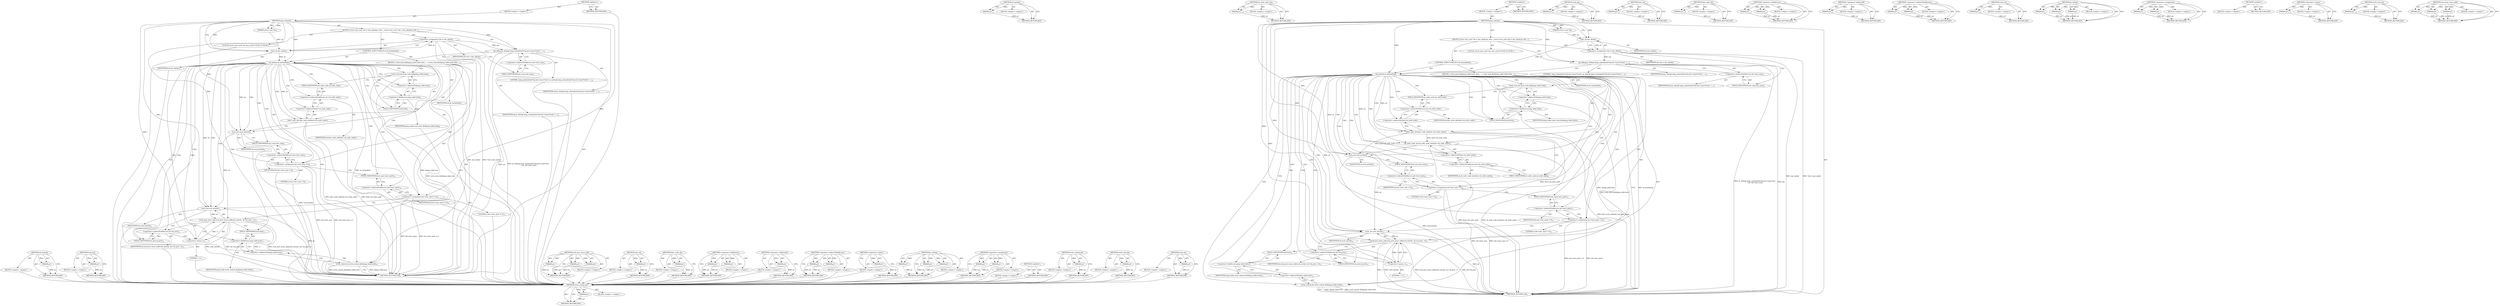 digraph "sock_prot_inuse_add" {
vulnerable_104 [label=<(METHOD,sk_hashed)>];
vulnerable_105 [label=<(PARAM,p1)>];
vulnerable_106 [label=<(BLOCK,&lt;empty&gt;,&lt;empty&gt;)>];
vulnerable_107 [label=<(METHOD_RETURN,ANY)>];
vulnerable_125 [label=<(METHOD,sock_put)>];
vulnerable_126 [label=<(PARAM,p1)>];
vulnerable_127 [label=<(BLOCK,&lt;empty&gt;,&lt;empty&gt;)>];
vulnerable_128 [label=<(METHOD_RETURN,ANY)>];
vulnerable_6 [label=<(METHOD,&lt;global&gt;)<SUB>1</SUB>>];
vulnerable_7 [label=<(BLOCK,&lt;empty&gt;,&lt;empty&gt;)<SUB>1</SUB>>];
vulnerable_8 [label=<(METHOD,ping_unhash)<SUB>1</SUB>>];
vulnerable_9 [label=<(PARAM,struct sock *sk)<SUB>1</SUB>>];
vulnerable_10 [label=<(BLOCK,{
	struct inet_sock *isk = inet_sk(sk);
	pr_deb...,{
	struct inet_sock *isk = inet_sk(sk);
	pr_deb...)<SUB>2</SUB>>];
vulnerable_11 [label="<(LOCAL,struct inet_sock* isk: inet_sock*)<SUB>3</SUB>>"];
vulnerable_12 [label=<(&lt;operator&gt;.assignment,*isk = inet_sk(sk))<SUB>3</SUB>>];
vulnerable_13 [label=<(IDENTIFIER,isk,*isk = inet_sk(sk))<SUB>3</SUB>>];
vulnerable_14 [label=<(inet_sk,inet_sk(sk))<SUB>3</SUB>>];
vulnerable_15 [label=<(IDENTIFIER,sk,inet_sk(sk))<SUB>3</SUB>>];
vulnerable_16 [label=<(pr_debug,pr_debug(&quot;ping_unhash(isk=%p,isk-&gt;num=%u)\n&quot;, i...)<SUB>4</SUB>>];
vulnerable_17 [label=<(LITERAL,&quot;ping_unhash(isk=%p,isk-&gt;num=%u)\n&quot;,pr_debug(&quot;ping_unhash(isk=%p,isk-&gt;num=%u)\n&quot;, i...)<SUB>4</SUB>>];
vulnerable_18 [label=<(IDENTIFIER,isk,pr_debug(&quot;ping_unhash(isk=%p,isk-&gt;num=%u)\n&quot;, i...)<SUB>4</SUB>>];
vulnerable_19 [label=<(&lt;operator&gt;.indirectFieldAccess,isk-&gt;inet_num)<SUB>4</SUB>>];
vulnerable_20 [label=<(IDENTIFIER,isk,pr_debug(&quot;ping_unhash(isk=%p,isk-&gt;num=%u)\n&quot;, i...)<SUB>4</SUB>>];
vulnerable_21 [label=<(FIELD_IDENTIFIER,inet_num,inet_num)<SUB>4</SUB>>];
vulnerable_22 [label=<(CONTROL_STRUCTURE,IF,if (sk_hashed(sk)))<SUB>5</SUB>>];
vulnerable_23 [label=<(sk_hashed,sk_hashed(sk))<SUB>5</SUB>>];
vulnerable_24 [label=<(IDENTIFIER,sk,sk_hashed(sk))<SUB>5</SUB>>];
vulnerable_25 [label=<(BLOCK,{
 		write_lock_bh(&amp;ping_table.lock);
 		hlist_...,{
 		write_lock_bh(&amp;ping_table.lock);
 		hlist_...)<SUB>5</SUB>>];
vulnerable_26 [label=<(write_lock_bh,write_lock_bh(&amp;ping_table.lock))<SUB>6</SUB>>];
vulnerable_27 [label=<(&lt;operator&gt;.addressOf,&amp;ping_table.lock)<SUB>6</SUB>>];
vulnerable_28 [label=<(&lt;operator&gt;.fieldAccess,ping_table.lock)<SUB>6</SUB>>];
vulnerable_29 [label=<(IDENTIFIER,ping_table,write_lock_bh(&amp;ping_table.lock))<SUB>6</SUB>>];
vulnerable_30 [label=<(FIELD_IDENTIFIER,lock,lock)<SUB>6</SUB>>];
vulnerable_31 [label=<(hlist_nulls_del,hlist_nulls_del(&amp;sk-&gt;sk_nulls_node))<SUB>7</SUB>>];
vulnerable_32 [label=<(&lt;operator&gt;.addressOf,&amp;sk-&gt;sk_nulls_node)<SUB>7</SUB>>];
vulnerable_33 [label=<(&lt;operator&gt;.indirectFieldAccess,sk-&gt;sk_nulls_node)<SUB>7</SUB>>];
vulnerable_34 [label=<(IDENTIFIER,sk,hlist_nulls_del(&amp;sk-&gt;sk_nulls_node))<SUB>7</SUB>>];
vulnerable_35 [label=<(FIELD_IDENTIFIER,sk_nulls_node,sk_nulls_node)<SUB>7</SUB>>];
vulnerable_36 [label=<(sock_put,sock_put(sk))<SUB>8</SUB>>];
vulnerable_37 [label=<(IDENTIFIER,sk,sock_put(sk))<SUB>8</SUB>>];
vulnerable_38 [label=<(&lt;operator&gt;.assignment,isk-&gt;inet_num = 0)<SUB>9</SUB>>];
vulnerable_39 [label=<(&lt;operator&gt;.indirectFieldAccess,isk-&gt;inet_num)<SUB>9</SUB>>];
vulnerable_40 [label=<(IDENTIFIER,isk,isk-&gt;inet_num = 0)<SUB>9</SUB>>];
vulnerable_41 [label=<(FIELD_IDENTIFIER,inet_num,inet_num)<SUB>9</SUB>>];
vulnerable_42 [label=<(LITERAL,0,isk-&gt;inet_num = 0)<SUB>9</SUB>>];
vulnerable_43 [label=<(&lt;operator&gt;.assignment,isk-&gt;inet_sport = 0)<SUB>10</SUB>>];
vulnerable_44 [label=<(&lt;operator&gt;.indirectFieldAccess,isk-&gt;inet_sport)<SUB>10</SUB>>];
vulnerable_45 [label=<(IDENTIFIER,isk,isk-&gt;inet_sport = 0)<SUB>10</SUB>>];
vulnerable_46 [label=<(FIELD_IDENTIFIER,inet_sport,inet_sport)<SUB>10</SUB>>];
vulnerable_47 [label=<(LITERAL,0,isk-&gt;inet_sport = 0)<SUB>10</SUB>>];
vulnerable_48 [label=<(sock_prot_inuse_add,sock_prot_inuse_add(sock_net(sk), sk-&gt;sk_prot, -1))<SUB>11</SUB>>];
vulnerable_49 [label=<(sock_net,sock_net(sk))<SUB>11</SUB>>];
vulnerable_50 [label=<(IDENTIFIER,sk,sock_net(sk))<SUB>11</SUB>>];
vulnerable_51 [label=<(&lt;operator&gt;.indirectFieldAccess,sk-&gt;sk_prot)<SUB>11</SUB>>];
vulnerable_52 [label=<(IDENTIFIER,sk,sock_prot_inuse_add(sock_net(sk), sk-&gt;sk_prot, -1))<SUB>11</SUB>>];
vulnerable_53 [label=<(FIELD_IDENTIFIER,sk_prot,sk_prot)<SUB>11</SUB>>];
vulnerable_54 [label=<(&lt;operator&gt;.minus,-1)<SUB>11</SUB>>];
vulnerable_55 [label=<(LITERAL,1,-1)<SUB>11</SUB>>];
vulnerable_56 [label=<(write_unlock_bh,write_unlock_bh(&amp;ping_table.lock))<SUB>12</SUB>>];
vulnerable_57 [label=<(&lt;operator&gt;.addressOf,&amp;ping_table.lock)<SUB>12</SUB>>];
vulnerable_58 [label=<(&lt;operator&gt;.fieldAccess,ping_table.lock)<SUB>12</SUB>>];
vulnerable_59 [label=<(IDENTIFIER,ping_table,write_unlock_bh(&amp;ping_table.lock))<SUB>12</SUB>>];
vulnerable_60 [label=<(FIELD_IDENTIFIER,lock,lock)<SUB>12</SUB>>];
vulnerable_61 [label=<(METHOD_RETURN,void)<SUB>1</SUB>>];
vulnerable_63 [label=<(METHOD_RETURN,ANY)<SUB>1</SUB>>];
vulnerable_129 [label=<(METHOD,sock_prot_inuse_add)>];
vulnerable_130 [label=<(PARAM,p1)>];
vulnerable_131 [label=<(PARAM,p2)>];
vulnerable_132 [label=<(PARAM,p3)>];
vulnerable_133 [label=<(BLOCK,&lt;empty&gt;,&lt;empty&gt;)>];
vulnerable_134 [label=<(METHOD_RETURN,ANY)>];
vulnerable_89 [label=<(METHOD,inet_sk)>];
vulnerable_90 [label=<(PARAM,p1)>];
vulnerable_91 [label=<(BLOCK,&lt;empty&gt;,&lt;empty&gt;)>];
vulnerable_92 [label=<(METHOD_RETURN,ANY)>];
vulnerable_121 [label=<(METHOD,hlist_nulls_del)>];
vulnerable_122 [label=<(PARAM,p1)>];
vulnerable_123 [label=<(BLOCK,&lt;empty&gt;,&lt;empty&gt;)>];
vulnerable_124 [label=<(METHOD_RETURN,ANY)>];
vulnerable_116 [label=<(METHOD,&lt;operator&gt;.fieldAccess)>];
vulnerable_117 [label=<(PARAM,p1)>];
vulnerable_118 [label=<(PARAM,p2)>];
vulnerable_119 [label=<(BLOCK,&lt;empty&gt;,&lt;empty&gt;)>];
vulnerable_120 [label=<(METHOD_RETURN,ANY)>];
vulnerable_112 [label=<(METHOD,&lt;operator&gt;.addressOf)>];
vulnerable_113 [label=<(PARAM,p1)>];
vulnerable_114 [label=<(BLOCK,&lt;empty&gt;,&lt;empty&gt;)>];
vulnerable_115 [label=<(METHOD_RETURN,ANY)>];
vulnerable_99 [label=<(METHOD,&lt;operator&gt;.indirectFieldAccess)>];
vulnerable_100 [label=<(PARAM,p1)>];
vulnerable_101 [label=<(PARAM,p2)>];
vulnerable_102 [label=<(BLOCK,&lt;empty&gt;,&lt;empty&gt;)>];
vulnerable_103 [label=<(METHOD_RETURN,ANY)>];
vulnerable_139 [label=<(METHOD,&lt;operator&gt;.minus)>];
vulnerable_140 [label=<(PARAM,p1)>];
vulnerable_141 [label=<(BLOCK,&lt;empty&gt;,&lt;empty&gt;)>];
vulnerable_142 [label=<(METHOD_RETURN,ANY)>];
vulnerable_93 [label=<(METHOD,pr_debug)>];
vulnerable_94 [label=<(PARAM,p1)>];
vulnerable_95 [label=<(PARAM,p2)>];
vulnerable_96 [label=<(PARAM,p3)>];
vulnerable_97 [label=<(BLOCK,&lt;empty&gt;,&lt;empty&gt;)>];
vulnerable_98 [label=<(METHOD_RETURN,ANY)>];
vulnerable_84 [label=<(METHOD,&lt;operator&gt;.assignment)>];
vulnerable_85 [label=<(PARAM,p1)>];
vulnerable_86 [label=<(PARAM,p2)>];
vulnerable_87 [label=<(BLOCK,&lt;empty&gt;,&lt;empty&gt;)>];
vulnerable_88 [label=<(METHOD_RETURN,ANY)>];
vulnerable_78 [label=<(METHOD,&lt;global&gt;)<SUB>1</SUB>>];
vulnerable_79 [label=<(BLOCK,&lt;empty&gt;,&lt;empty&gt;)>];
vulnerable_80 [label=<(METHOD_RETURN,ANY)>];
vulnerable_143 [label=<(METHOD,write_unlock_bh)>];
vulnerable_144 [label=<(PARAM,p1)>];
vulnerable_145 [label=<(BLOCK,&lt;empty&gt;,&lt;empty&gt;)>];
vulnerable_146 [label=<(METHOD_RETURN,ANY)>];
vulnerable_108 [label=<(METHOD,write_lock_bh)>];
vulnerable_109 [label=<(PARAM,p1)>];
vulnerable_110 [label=<(BLOCK,&lt;empty&gt;,&lt;empty&gt;)>];
vulnerable_111 [label=<(METHOD_RETURN,ANY)>];
vulnerable_135 [label=<(METHOD,sock_net)>];
vulnerable_136 [label=<(PARAM,p1)>];
vulnerable_137 [label=<(BLOCK,&lt;empty&gt;,&lt;empty&gt;)>];
vulnerable_138 [label=<(METHOD_RETURN,ANY)>];
fixed_152 [label=<(METHOD,write_unlock_bh)>];
fixed_153 [label=<(PARAM,p1)>];
fixed_154 [label=<(BLOCK,&lt;empty&gt;,&lt;empty&gt;)>];
fixed_155 [label=<(METHOD_RETURN,ANY)>];
fixed_109 [label=<(METHOD,sk_hashed)>];
fixed_110 [label=<(PARAM,p1)>];
fixed_111 [label=<(BLOCK,&lt;empty&gt;,&lt;empty&gt;)>];
fixed_112 [label=<(METHOD_RETURN,ANY)>];
fixed_130 [label=<(METHOD,sk_nulls_node_init)>];
fixed_131 [label=<(PARAM,p1)>];
fixed_132 [label=<(BLOCK,&lt;empty&gt;,&lt;empty&gt;)>];
fixed_133 [label=<(METHOD_RETURN,ANY)>];
fixed_6 [label=<(METHOD,&lt;global&gt;)<SUB>1</SUB>>];
fixed_7 [label=<(BLOCK,&lt;empty&gt;,&lt;empty&gt;)<SUB>1</SUB>>];
fixed_8 [label=<(METHOD,ping_unhash)<SUB>1</SUB>>];
fixed_9 [label=<(PARAM,struct sock *sk)<SUB>1</SUB>>];
fixed_10 [label=<(BLOCK,{
	struct inet_sock *isk = inet_sk(sk);
	pr_deb...,{
	struct inet_sock *isk = inet_sk(sk);
	pr_deb...)<SUB>2</SUB>>];
fixed_11 [label="<(LOCAL,struct inet_sock* isk: inet_sock*)<SUB>3</SUB>>"];
fixed_12 [label=<(&lt;operator&gt;.assignment,*isk = inet_sk(sk))<SUB>3</SUB>>];
fixed_13 [label=<(IDENTIFIER,isk,*isk = inet_sk(sk))<SUB>3</SUB>>];
fixed_14 [label=<(inet_sk,inet_sk(sk))<SUB>3</SUB>>];
fixed_15 [label=<(IDENTIFIER,sk,inet_sk(sk))<SUB>3</SUB>>];
fixed_16 [label=<(pr_debug,pr_debug(&quot;ping_unhash(isk=%p,isk-&gt;num=%u)\n&quot;, i...)<SUB>4</SUB>>];
fixed_17 [label=<(LITERAL,&quot;ping_unhash(isk=%p,isk-&gt;num=%u)\n&quot;,pr_debug(&quot;ping_unhash(isk=%p,isk-&gt;num=%u)\n&quot;, i...)<SUB>4</SUB>>];
fixed_18 [label=<(IDENTIFIER,isk,pr_debug(&quot;ping_unhash(isk=%p,isk-&gt;num=%u)\n&quot;, i...)<SUB>4</SUB>>];
fixed_19 [label=<(&lt;operator&gt;.indirectFieldAccess,isk-&gt;inet_num)<SUB>4</SUB>>];
fixed_20 [label=<(IDENTIFIER,isk,pr_debug(&quot;ping_unhash(isk=%p,isk-&gt;num=%u)\n&quot;, i...)<SUB>4</SUB>>];
fixed_21 [label=<(FIELD_IDENTIFIER,inet_num,inet_num)<SUB>4</SUB>>];
fixed_22 [label=<(CONTROL_STRUCTURE,IF,if (sk_hashed(sk)))<SUB>5</SUB>>];
fixed_23 [label=<(sk_hashed,sk_hashed(sk))<SUB>5</SUB>>];
fixed_24 [label=<(IDENTIFIER,sk,sk_hashed(sk))<SUB>5</SUB>>];
fixed_25 [label=<(BLOCK,{
 		write_lock_bh(&amp;ping_table.lock);
 		hlist_...,{
 		write_lock_bh(&amp;ping_table.lock);
 		hlist_...)<SUB>5</SUB>>];
fixed_26 [label=<(write_lock_bh,write_lock_bh(&amp;ping_table.lock))<SUB>6</SUB>>];
fixed_27 [label=<(&lt;operator&gt;.addressOf,&amp;ping_table.lock)<SUB>6</SUB>>];
fixed_28 [label=<(&lt;operator&gt;.fieldAccess,ping_table.lock)<SUB>6</SUB>>];
fixed_29 [label=<(IDENTIFIER,ping_table,write_lock_bh(&amp;ping_table.lock))<SUB>6</SUB>>];
fixed_30 [label=<(FIELD_IDENTIFIER,lock,lock)<SUB>6</SUB>>];
fixed_31 [label=<(hlist_nulls_del,hlist_nulls_del(&amp;sk-&gt;sk_nulls_node))<SUB>7</SUB>>];
fixed_32 [label=<(&lt;operator&gt;.addressOf,&amp;sk-&gt;sk_nulls_node)<SUB>7</SUB>>];
fixed_33 [label=<(&lt;operator&gt;.indirectFieldAccess,sk-&gt;sk_nulls_node)<SUB>7</SUB>>];
fixed_34 [label=<(IDENTIFIER,sk,hlist_nulls_del(&amp;sk-&gt;sk_nulls_node))<SUB>7</SUB>>];
fixed_35 [label=<(FIELD_IDENTIFIER,sk_nulls_node,sk_nulls_node)<SUB>7</SUB>>];
fixed_36 [label=<(sk_nulls_node_init,sk_nulls_node_init(&amp;sk-&gt;sk_nulls_node))<SUB>8</SUB>>];
fixed_37 [label=<(&lt;operator&gt;.addressOf,&amp;sk-&gt;sk_nulls_node)<SUB>8</SUB>>];
fixed_38 [label=<(&lt;operator&gt;.indirectFieldAccess,sk-&gt;sk_nulls_node)<SUB>8</SUB>>];
fixed_39 [label=<(IDENTIFIER,sk,sk_nulls_node_init(&amp;sk-&gt;sk_nulls_node))<SUB>8</SUB>>];
fixed_40 [label=<(FIELD_IDENTIFIER,sk_nulls_node,sk_nulls_node)<SUB>8</SUB>>];
fixed_41 [label=<(sock_put,sock_put(sk))<SUB>9</SUB>>];
fixed_42 [label=<(IDENTIFIER,sk,sock_put(sk))<SUB>9</SUB>>];
fixed_43 [label=<(&lt;operator&gt;.assignment,isk-&gt;inet_num = 0)<SUB>10</SUB>>];
fixed_44 [label=<(&lt;operator&gt;.indirectFieldAccess,isk-&gt;inet_num)<SUB>10</SUB>>];
fixed_45 [label=<(IDENTIFIER,isk,isk-&gt;inet_num = 0)<SUB>10</SUB>>];
fixed_46 [label=<(FIELD_IDENTIFIER,inet_num,inet_num)<SUB>10</SUB>>];
fixed_47 [label=<(LITERAL,0,isk-&gt;inet_num = 0)<SUB>10</SUB>>];
fixed_48 [label=<(&lt;operator&gt;.assignment,isk-&gt;inet_sport = 0)<SUB>11</SUB>>];
fixed_49 [label=<(&lt;operator&gt;.indirectFieldAccess,isk-&gt;inet_sport)<SUB>11</SUB>>];
fixed_50 [label=<(IDENTIFIER,isk,isk-&gt;inet_sport = 0)<SUB>11</SUB>>];
fixed_51 [label=<(FIELD_IDENTIFIER,inet_sport,inet_sport)<SUB>11</SUB>>];
fixed_52 [label=<(LITERAL,0,isk-&gt;inet_sport = 0)<SUB>11</SUB>>];
fixed_53 [label=<(sock_prot_inuse_add,sock_prot_inuse_add(sock_net(sk), sk-&gt;sk_prot, -1))<SUB>12</SUB>>];
fixed_54 [label=<(sock_net,sock_net(sk))<SUB>12</SUB>>];
fixed_55 [label=<(IDENTIFIER,sk,sock_net(sk))<SUB>12</SUB>>];
fixed_56 [label=<(&lt;operator&gt;.indirectFieldAccess,sk-&gt;sk_prot)<SUB>12</SUB>>];
fixed_57 [label=<(IDENTIFIER,sk,sock_prot_inuse_add(sock_net(sk), sk-&gt;sk_prot, -1))<SUB>12</SUB>>];
fixed_58 [label=<(FIELD_IDENTIFIER,sk_prot,sk_prot)<SUB>12</SUB>>];
fixed_59 [label=<(&lt;operator&gt;.minus,-1)<SUB>12</SUB>>];
fixed_60 [label=<(LITERAL,1,-1)<SUB>12</SUB>>];
fixed_61 [label=<(write_unlock_bh,write_unlock_bh(&amp;ping_table.lock))<SUB>13</SUB>>];
fixed_62 [label=<(&lt;operator&gt;.addressOf,&amp;ping_table.lock)<SUB>13</SUB>>];
fixed_63 [label=<(&lt;operator&gt;.fieldAccess,ping_table.lock)<SUB>13</SUB>>];
fixed_64 [label=<(IDENTIFIER,ping_table,write_unlock_bh(&amp;ping_table.lock))<SUB>13</SUB>>];
fixed_65 [label=<(FIELD_IDENTIFIER,lock,lock)<SUB>13</SUB>>];
fixed_66 [label=<(METHOD_RETURN,void)<SUB>1</SUB>>];
fixed_68 [label=<(METHOD_RETURN,ANY)<SUB>1</SUB>>];
fixed_134 [label=<(METHOD,sock_put)>];
fixed_135 [label=<(PARAM,p1)>];
fixed_136 [label=<(BLOCK,&lt;empty&gt;,&lt;empty&gt;)>];
fixed_137 [label=<(METHOD_RETURN,ANY)>];
fixed_94 [label=<(METHOD,inet_sk)>];
fixed_95 [label=<(PARAM,p1)>];
fixed_96 [label=<(BLOCK,&lt;empty&gt;,&lt;empty&gt;)>];
fixed_97 [label=<(METHOD_RETURN,ANY)>];
fixed_126 [label=<(METHOD,hlist_nulls_del)>];
fixed_127 [label=<(PARAM,p1)>];
fixed_128 [label=<(BLOCK,&lt;empty&gt;,&lt;empty&gt;)>];
fixed_129 [label=<(METHOD_RETURN,ANY)>];
fixed_121 [label=<(METHOD,&lt;operator&gt;.fieldAccess)>];
fixed_122 [label=<(PARAM,p1)>];
fixed_123 [label=<(PARAM,p2)>];
fixed_124 [label=<(BLOCK,&lt;empty&gt;,&lt;empty&gt;)>];
fixed_125 [label=<(METHOD_RETURN,ANY)>];
fixed_117 [label=<(METHOD,&lt;operator&gt;.addressOf)>];
fixed_118 [label=<(PARAM,p1)>];
fixed_119 [label=<(BLOCK,&lt;empty&gt;,&lt;empty&gt;)>];
fixed_120 [label=<(METHOD_RETURN,ANY)>];
fixed_104 [label=<(METHOD,&lt;operator&gt;.indirectFieldAccess)>];
fixed_105 [label=<(PARAM,p1)>];
fixed_106 [label=<(PARAM,p2)>];
fixed_107 [label=<(BLOCK,&lt;empty&gt;,&lt;empty&gt;)>];
fixed_108 [label=<(METHOD_RETURN,ANY)>];
fixed_144 [label=<(METHOD,sock_net)>];
fixed_145 [label=<(PARAM,p1)>];
fixed_146 [label=<(BLOCK,&lt;empty&gt;,&lt;empty&gt;)>];
fixed_147 [label=<(METHOD_RETURN,ANY)>];
fixed_98 [label=<(METHOD,pr_debug)>];
fixed_99 [label=<(PARAM,p1)>];
fixed_100 [label=<(PARAM,p2)>];
fixed_101 [label=<(PARAM,p3)>];
fixed_102 [label=<(BLOCK,&lt;empty&gt;,&lt;empty&gt;)>];
fixed_103 [label=<(METHOD_RETURN,ANY)>];
fixed_89 [label=<(METHOD,&lt;operator&gt;.assignment)>];
fixed_90 [label=<(PARAM,p1)>];
fixed_91 [label=<(PARAM,p2)>];
fixed_92 [label=<(BLOCK,&lt;empty&gt;,&lt;empty&gt;)>];
fixed_93 [label=<(METHOD_RETURN,ANY)>];
fixed_83 [label=<(METHOD,&lt;global&gt;)<SUB>1</SUB>>];
fixed_84 [label=<(BLOCK,&lt;empty&gt;,&lt;empty&gt;)>];
fixed_85 [label=<(METHOD_RETURN,ANY)>];
fixed_148 [label=<(METHOD,&lt;operator&gt;.minus)>];
fixed_149 [label=<(PARAM,p1)>];
fixed_150 [label=<(BLOCK,&lt;empty&gt;,&lt;empty&gt;)>];
fixed_151 [label=<(METHOD_RETURN,ANY)>];
fixed_113 [label=<(METHOD,write_lock_bh)>];
fixed_114 [label=<(PARAM,p1)>];
fixed_115 [label=<(BLOCK,&lt;empty&gt;,&lt;empty&gt;)>];
fixed_116 [label=<(METHOD_RETURN,ANY)>];
fixed_138 [label=<(METHOD,sock_prot_inuse_add)>];
fixed_139 [label=<(PARAM,p1)>];
fixed_140 [label=<(PARAM,p2)>];
fixed_141 [label=<(PARAM,p3)>];
fixed_142 [label=<(BLOCK,&lt;empty&gt;,&lt;empty&gt;)>];
fixed_143 [label=<(METHOD_RETURN,ANY)>];
vulnerable_104 -> vulnerable_105  [key=0, label="AST: "];
vulnerable_104 -> vulnerable_105  [key=1, label="DDG: "];
vulnerable_104 -> vulnerable_106  [key=0, label="AST: "];
vulnerable_104 -> vulnerable_107  [key=0, label="AST: "];
vulnerable_104 -> vulnerable_107  [key=1, label="CFG: "];
vulnerable_105 -> vulnerable_107  [key=0, label="DDG: p1"];
vulnerable_106 -> fixed_152  [key=0];
vulnerable_107 -> fixed_152  [key=0];
vulnerable_125 -> vulnerable_126  [key=0, label="AST: "];
vulnerable_125 -> vulnerable_126  [key=1, label="DDG: "];
vulnerable_125 -> vulnerable_127  [key=0, label="AST: "];
vulnerable_125 -> vulnerable_128  [key=0, label="AST: "];
vulnerable_125 -> vulnerable_128  [key=1, label="CFG: "];
vulnerable_126 -> vulnerable_128  [key=0, label="DDG: p1"];
vulnerable_127 -> fixed_152  [key=0];
vulnerable_128 -> fixed_152  [key=0];
vulnerable_6 -> vulnerable_7  [key=0, label="AST: "];
vulnerable_6 -> vulnerable_63  [key=0, label="AST: "];
vulnerable_6 -> vulnerable_63  [key=1, label="CFG: "];
vulnerable_7 -> vulnerable_8  [key=0, label="AST: "];
vulnerable_8 -> vulnerable_9  [key=0, label="AST: "];
vulnerable_8 -> vulnerable_9  [key=1, label="DDG: "];
vulnerable_8 -> vulnerable_10  [key=0, label="AST: "];
vulnerable_8 -> vulnerable_61  [key=0, label="AST: "];
vulnerable_8 -> vulnerable_14  [key=0, label="CFG: "];
vulnerable_8 -> vulnerable_14  [key=1, label="DDG: "];
vulnerable_8 -> vulnerable_16  [key=0, label="DDG: "];
vulnerable_8 -> vulnerable_23  [key=0, label="DDG: "];
vulnerable_8 -> vulnerable_38  [key=0, label="DDG: "];
vulnerable_8 -> vulnerable_43  [key=0, label="DDG: "];
vulnerable_8 -> vulnerable_36  [key=0, label="DDG: "];
vulnerable_8 -> vulnerable_49  [key=0, label="DDG: "];
vulnerable_8 -> vulnerable_54  [key=0, label="DDG: "];
vulnerable_9 -> vulnerable_14  [key=0, label="DDG: sk"];
vulnerable_10 -> vulnerable_11  [key=0, label="AST: "];
vulnerable_10 -> vulnerable_12  [key=0, label="AST: "];
vulnerable_10 -> vulnerable_16  [key=0, label="AST: "];
vulnerable_10 -> vulnerable_22  [key=0, label="AST: "];
vulnerable_11 -> fixed_152  [key=0];
vulnerable_12 -> vulnerable_13  [key=0, label="AST: "];
vulnerable_12 -> vulnerable_14  [key=0, label="AST: "];
vulnerable_12 -> vulnerable_21  [key=0, label="CFG: "];
vulnerable_12 -> vulnerable_61  [key=0, label="DDG: inet_sk(sk)"];
vulnerable_12 -> vulnerable_61  [key=1, label="DDG: *isk = inet_sk(sk)"];
vulnerable_12 -> vulnerable_16  [key=0, label="DDG: isk"];
vulnerable_13 -> fixed_152  [key=0];
vulnerable_14 -> vulnerable_15  [key=0, label="AST: "];
vulnerable_14 -> vulnerable_12  [key=0, label="CFG: "];
vulnerable_14 -> vulnerable_12  [key=1, label="DDG: sk"];
vulnerable_14 -> vulnerable_23  [key=0, label="DDG: sk"];
vulnerable_15 -> fixed_152  [key=0];
vulnerable_16 -> vulnerable_17  [key=0, label="AST: "];
vulnerable_16 -> vulnerable_18  [key=0, label="AST: "];
vulnerable_16 -> vulnerable_19  [key=0, label="AST: "];
vulnerable_16 -> vulnerable_23  [key=0, label="CFG: "];
vulnerable_16 -> vulnerable_61  [key=0, label="DDG: isk"];
vulnerable_16 -> vulnerable_61  [key=1, label="DDG: pr_debug(&quot;ping_unhash(isk=%p,isk-&gt;num=%u)\n&quot;, isk, isk-&gt;inet_num)"];
vulnerable_17 -> fixed_152  [key=0];
vulnerable_18 -> fixed_152  [key=0];
vulnerable_19 -> vulnerable_20  [key=0, label="AST: "];
vulnerable_19 -> vulnerable_21  [key=0, label="AST: "];
vulnerable_19 -> vulnerable_16  [key=0, label="CFG: "];
vulnerable_20 -> fixed_152  [key=0];
vulnerable_21 -> vulnerable_19  [key=0, label="CFG: "];
vulnerable_22 -> vulnerable_23  [key=0, label="AST: "];
vulnerable_22 -> vulnerable_25  [key=0, label="AST: "];
vulnerable_23 -> vulnerable_24  [key=0, label="AST: "];
vulnerable_23 -> vulnerable_61  [key=0, label="CFG: "];
vulnerable_23 -> vulnerable_61  [key=1, label="DDG: sk_hashed(sk)"];
vulnerable_23 -> vulnerable_30  [key=0, label="CFG: "];
vulnerable_23 -> vulnerable_30  [key=1, label="CDG: "];
vulnerable_23 -> vulnerable_31  [key=0, label="DDG: sk"];
vulnerable_23 -> vulnerable_31  [key=1, label="CDG: "];
vulnerable_23 -> vulnerable_36  [key=0, label="DDG: sk"];
vulnerable_23 -> vulnerable_36  [key=1, label="CDG: "];
vulnerable_23 -> vulnerable_49  [key=0, label="DDG: sk"];
vulnerable_23 -> vulnerable_49  [key=1, label="CDG: "];
vulnerable_23 -> vulnerable_48  [key=0, label="CDG: "];
vulnerable_23 -> vulnerable_32  [key=0, label="CDG: "];
vulnerable_23 -> vulnerable_58  [key=0, label="CDG: "];
vulnerable_23 -> vulnerable_60  [key=0, label="CDG: "];
vulnerable_23 -> vulnerable_33  [key=0, label="CDG: "];
vulnerable_23 -> vulnerable_26  [key=0, label="CDG: "];
vulnerable_23 -> vulnerable_51  [key=0, label="CDG: "];
vulnerable_23 -> vulnerable_57  [key=0, label="CDG: "];
vulnerable_23 -> vulnerable_28  [key=0, label="CDG: "];
vulnerable_23 -> vulnerable_46  [key=0, label="CDG: "];
vulnerable_23 -> vulnerable_53  [key=0, label="CDG: "];
vulnerable_23 -> vulnerable_38  [key=0, label="CDG: "];
vulnerable_23 -> vulnerable_56  [key=0, label="CDG: "];
vulnerable_23 -> vulnerable_41  [key=0, label="CDG: "];
vulnerable_23 -> vulnerable_27  [key=0, label="CDG: "];
vulnerable_23 -> vulnerable_44  [key=0, label="CDG: "];
vulnerable_23 -> vulnerable_35  [key=0, label="CDG: "];
vulnerable_23 -> vulnerable_54  [key=0, label="CDG: "];
vulnerable_23 -> vulnerable_39  [key=0, label="CDG: "];
vulnerable_23 -> vulnerable_43  [key=0, label="CDG: "];
vulnerable_24 -> fixed_152  [key=0];
vulnerable_25 -> vulnerable_26  [key=0, label="AST: "];
vulnerable_25 -> vulnerable_31  [key=0, label="AST: "];
vulnerable_25 -> vulnerable_36  [key=0, label="AST: "];
vulnerable_25 -> vulnerable_38  [key=0, label="AST: "];
vulnerable_25 -> vulnerable_43  [key=0, label="AST: "];
vulnerable_25 -> vulnerable_48  [key=0, label="AST: "];
vulnerable_25 -> vulnerable_56  [key=0, label="AST: "];
vulnerable_26 -> vulnerable_27  [key=0, label="AST: "];
vulnerable_26 -> vulnerable_35  [key=0, label="CFG: "];
vulnerable_26 -> vulnerable_61  [key=0, label="DDG: write_lock_bh(&amp;ping_table.lock)"];
vulnerable_26 -> vulnerable_56  [key=0, label="DDG: &amp;ping_table.lock"];
vulnerable_27 -> vulnerable_28  [key=0, label="AST: "];
vulnerable_27 -> vulnerable_26  [key=0, label="CFG: "];
vulnerable_28 -> vulnerable_29  [key=0, label="AST: "];
vulnerable_28 -> vulnerable_30  [key=0, label="AST: "];
vulnerable_28 -> vulnerable_27  [key=0, label="CFG: "];
vulnerable_29 -> fixed_152  [key=0];
vulnerable_30 -> vulnerable_28  [key=0, label="CFG: "];
vulnerable_31 -> vulnerable_32  [key=0, label="AST: "];
vulnerable_31 -> vulnerable_36  [key=0, label="CFG: "];
vulnerable_31 -> vulnerable_61  [key=0, label="DDG: &amp;sk-&gt;sk_nulls_node"];
vulnerable_31 -> vulnerable_61  [key=1, label="DDG: hlist_nulls_del(&amp;sk-&gt;sk_nulls_node)"];
vulnerable_32 -> vulnerable_33  [key=0, label="AST: "];
vulnerable_32 -> vulnerable_31  [key=0, label="CFG: "];
vulnerable_33 -> vulnerable_34  [key=0, label="AST: "];
vulnerable_33 -> vulnerable_35  [key=0, label="AST: "];
vulnerable_33 -> vulnerable_32  [key=0, label="CFG: "];
vulnerable_34 -> fixed_152  [key=0];
vulnerable_35 -> vulnerable_33  [key=0, label="CFG: "];
vulnerable_36 -> vulnerable_37  [key=0, label="AST: "];
vulnerable_36 -> vulnerable_41  [key=0, label="CFG: "];
vulnerable_36 -> vulnerable_61  [key=0, label="DDG: sock_put(sk)"];
vulnerable_36 -> vulnerable_49  [key=0, label="DDG: sk"];
vulnerable_37 -> fixed_152  [key=0];
vulnerable_38 -> vulnerable_39  [key=0, label="AST: "];
vulnerable_38 -> vulnerable_42  [key=0, label="AST: "];
vulnerable_38 -> vulnerable_46  [key=0, label="CFG: "];
vulnerable_38 -> vulnerable_61  [key=0, label="DDG: isk-&gt;inet_num"];
vulnerable_38 -> vulnerable_61  [key=1, label="DDG: isk-&gt;inet_num = 0"];
vulnerable_39 -> vulnerable_40  [key=0, label="AST: "];
vulnerable_39 -> vulnerable_41  [key=0, label="AST: "];
vulnerable_39 -> vulnerable_38  [key=0, label="CFG: "];
vulnerable_40 -> fixed_152  [key=0];
vulnerable_41 -> vulnerable_39  [key=0, label="CFG: "];
vulnerable_42 -> fixed_152  [key=0];
vulnerable_43 -> vulnerable_44  [key=0, label="AST: "];
vulnerable_43 -> vulnerable_47  [key=0, label="AST: "];
vulnerable_43 -> vulnerable_49  [key=0, label="CFG: "];
vulnerable_43 -> vulnerable_61  [key=0, label="DDG: isk-&gt;inet_sport"];
vulnerable_43 -> vulnerable_61  [key=1, label="DDG: isk-&gt;inet_sport = 0"];
vulnerable_44 -> vulnerable_45  [key=0, label="AST: "];
vulnerable_44 -> vulnerable_46  [key=0, label="AST: "];
vulnerable_44 -> vulnerable_43  [key=0, label="CFG: "];
vulnerable_45 -> fixed_152  [key=0];
vulnerable_46 -> vulnerable_44  [key=0, label="CFG: "];
vulnerable_47 -> fixed_152  [key=0];
vulnerable_48 -> vulnerable_49  [key=0, label="AST: "];
vulnerable_48 -> vulnerable_51  [key=0, label="AST: "];
vulnerable_48 -> vulnerable_54  [key=0, label="AST: "];
vulnerable_48 -> vulnerable_60  [key=0, label="CFG: "];
vulnerable_48 -> vulnerable_61  [key=0, label="DDG: sock_net(sk)"];
vulnerable_48 -> vulnerable_61  [key=1, label="DDG: sk-&gt;sk_prot"];
vulnerable_48 -> vulnerable_61  [key=2, label="DDG: -1"];
vulnerable_48 -> vulnerable_61  [key=3, label="DDG: sock_prot_inuse_add(sock_net(sk), sk-&gt;sk_prot, -1)"];
vulnerable_49 -> vulnerable_50  [key=0, label="AST: "];
vulnerable_49 -> vulnerable_53  [key=0, label="CFG: "];
vulnerable_49 -> vulnerable_61  [key=0, label="DDG: sk"];
vulnerable_49 -> vulnerable_48  [key=0, label="DDG: sk"];
vulnerable_50 -> fixed_152  [key=0];
vulnerable_51 -> vulnerable_52  [key=0, label="AST: "];
vulnerable_51 -> vulnerable_53  [key=0, label="AST: "];
vulnerable_51 -> vulnerable_54  [key=0, label="CFG: "];
vulnerable_52 -> fixed_152  [key=0];
vulnerable_53 -> vulnerable_51  [key=0, label="CFG: "];
vulnerable_54 -> vulnerable_55  [key=0, label="AST: "];
vulnerable_54 -> vulnerable_48  [key=0, label="CFG: "];
vulnerable_54 -> vulnerable_48  [key=1, label="DDG: 1"];
vulnerable_55 -> fixed_152  [key=0];
vulnerable_56 -> vulnerable_57  [key=0, label="AST: "];
vulnerable_56 -> vulnerable_61  [key=0, label="CFG: "];
vulnerable_56 -> vulnerable_61  [key=1, label="DDG: &amp;ping_table.lock"];
vulnerable_56 -> vulnerable_61  [key=2, label="DDG: write_unlock_bh(&amp;ping_table.lock)"];
vulnerable_57 -> vulnerable_58  [key=0, label="AST: "];
vulnerable_57 -> vulnerable_56  [key=0, label="CFG: "];
vulnerable_58 -> vulnerable_59  [key=0, label="AST: "];
vulnerable_58 -> vulnerable_60  [key=0, label="AST: "];
vulnerable_58 -> vulnerable_57  [key=0, label="CFG: "];
vulnerable_59 -> fixed_152  [key=0];
vulnerable_60 -> vulnerable_58  [key=0, label="CFG: "];
vulnerable_61 -> fixed_152  [key=0];
vulnerable_63 -> fixed_152  [key=0];
vulnerable_129 -> vulnerable_130  [key=0, label="AST: "];
vulnerable_129 -> vulnerable_130  [key=1, label="DDG: "];
vulnerable_129 -> vulnerable_133  [key=0, label="AST: "];
vulnerable_129 -> vulnerable_131  [key=0, label="AST: "];
vulnerable_129 -> vulnerable_131  [key=1, label="DDG: "];
vulnerable_129 -> vulnerable_134  [key=0, label="AST: "];
vulnerable_129 -> vulnerable_134  [key=1, label="CFG: "];
vulnerable_129 -> vulnerable_132  [key=0, label="AST: "];
vulnerable_129 -> vulnerable_132  [key=1, label="DDG: "];
vulnerable_130 -> vulnerable_134  [key=0, label="DDG: p1"];
vulnerable_131 -> vulnerable_134  [key=0, label="DDG: p2"];
vulnerable_132 -> vulnerable_134  [key=0, label="DDG: p3"];
vulnerable_133 -> fixed_152  [key=0];
vulnerable_134 -> fixed_152  [key=0];
vulnerable_89 -> vulnerable_90  [key=0, label="AST: "];
vulnerable_89 -> vulnerable_90  [key=1, label="DDG: "];
vulnerable_89 -> vulnerable_91  [key=0, label="AST: "];
vulnerable_89 -> vulnerable_92  [key=0, label="AST: "];
vulnerable_89 -> vulnerable_92  [key=1, label="CFG: "];
vulnerable_90 -> vulnerable_92  [key=0, label="DDG: p1"];
vulnerable_91 -> fixed_152  [key=0];
vulnerable_92 -> fixed_152  [key=0];
vulnerable_121 -> vulnerable_122  [key=0, label="AST: "];
vulnerable_121 -> vulnerable_122  [key=1, label="DDG: "];
vulnerable_121 -> vulnerable_123  [key=0, label="AST: "];
vulnerable_121 -> vulnerable_124  [key=0, label="AST: "];
vulnerable_121 -> vulnerable_124  [key=1, label="CFG: "];
vulnerable_122 -> vulnerable_124  [key=0, label="DDG: p1"];
vulnerable_123 -> fixed_152  [key=0];
vulnerable_124 -> fixed_152  [key=0];
vulnerable_116 -> vulnerable_117  [key=0, label="AST: "];
vulnerable_116 -> vulnerable_117  [key=1, label="DDG: "];
vulnerable_116 -> vulnerable_119  [key=0, label="AST: "];
vulnerable_116 -> vulnerable_118  [key=0, label="AST: "];
vulnerable_116 -> vulnerable_118  [key=1, label="DDG: "];
vulnerable_116 -> vulnerable_120  [key=0, label="AST: "];
vulnerable_116 -> vulnerable_120  [key=1, label="CFG: "];
vulnerable_117 -> vulnerable_120  [key=0, label="DDG: p1"];
vulnerable_118 -> vulnerable_120  [key=0, label="DDG: p2"];
vulnerable_119 -> fixed_152  [key=0];
vulnerable_120 -> fixed_152  [key=0];
vulnerable_112 -> vulnerable_113  [key=0, label="AST: "];
vulnerable_112 -> vulnerable_113  [key=1, label="DDG: "];
vulnerable_112 -> vulnerable_114  [key=0, label="AST: "];
vulnerable_112 -> vulnerable_115  [key=0, label="AST: "];
vulnerable_112 -> vulnerable_115  [key=1, label="CFG: "];
vulnerable_113 -> vulnerable_115  [key=0, label="DDG: p1"];
vulnerable_114 -> fixed_152  [key=0];
vulnerable_115 -> fixed_152  [key=0];
vulnerable_99 -> vulnerable_100  [key=0, label="AST: "];
vulnerable_99 -> vulnerable_100  [key=1, label="DDG: "];
vulnerable_99 -> vulnerable_102  [key=0, label="AST: "];
vulnerable_99 -> vulnerable_101  [key=0, label="AST: "];
vulnerable_99 -> vulnerable_101  [key=1, label="DDG: "];
vulnerable_99 -> vulnerable_103  [key=0, label="AST: "];
vulnerable_99 -> vulnerable_103  [key=1, label="CFG: "];
vulnerable_100 -> vulnerable_103  [key=0, label="DDG: p1"];
vulnerable_101 -> vulnerable_103  [key=0, label="DDG: p2"];
vulnerable_102 -> fixed_152  [key=0];
vulnerable_103 -> fixed_152  [key=0];
vulnerable_139 -> vulnerable_140  [key=0, label="AST: "];
vulnerable_139 -> vulnerable_140  [key=1, label="DDG: "];
vulnerable_139 -> vulnerable_141  [key=0, label="AST: "];
vulnerable_139 -> vulnerable_142  [key=0, label="AST: "];
vulnerable_139 -> vulnerable_142  [key=1, label="CFG: "];
vulnerable_140 -> vulnerable_142  [key=0, label="DDG: p1"];
vulnerable_141 -> fixed_152  [key=0];
vulnerable_142 -> fixed_152  [key=0];
vulnerable_93 -> vulnerable_94  [key=0, label="AST: "];
vulnerable_93 -> vulnerable_94  [key=1, label="DDG: "];
vulnerable_93 -> vulnerable_97  [key=0, label="AST: "];
vulnerable_93 -> vulnerable_95  [key=0, label="AST: "];
vulnerable_93 -> vulnerable_95  [key=1, label="DDG: "];
vulnerable_93 -> vulnerable_98  [key=0, label="AST: "];
vulnerable_93 -> vulnerable_98  [key=1, label="CFG: "];
vulnerable_93 -> vulnerable_96  [key=0, label="AST: "];
vulnerable_93 -> vulnerable_96  [key=1, label="DDG: "];
vulnerable_94 -> vulnerable_98  [key=0, label="DDG: p1"];
vulnerable_95 -> vulnerable_98  [key=0, label="DDG: p2"];
vulnerable_96 -> vulnerable_98  [key=0, label="DDG: p3"];
vulnerable_97 -> fixed_152  [key=0];
vulnerable_98 -> fixed_152  [key=0];
vulnerable_84 -> vulnerable_85  [key=0, label="AST: "];
vulnerable_84 -> vulnerable_85  [key=1, label="DDG: "];
vulnerable_84 -> vulnerable_87  [key=0, label="AST: "];
vulnerable_84 -> vulnerable_86  [key=0, label="AST: "];
vulnerable_84 -> vulnerable_86  [key=1, label="DDG: "];
vulnerable_84 -> vulnerable_88  [key=0, label="AST: "];
vulnerable_84 -> vulnerable_88  [key=1, label="CFG: "];
vulnerable_85 -> vulnerable_88  [key=0, label="DDG: p1"];
vulnerable_86 -> vulnerable_88  [key=0, label="DDG: p2"];
vulnerable_87 -> fixed_152  [key=0];
vulnerable_88 -> fixed_152  [key=0];
vulnerable_78 -> vulnerable_79  [key=0, label="AST: "];
vulnerable_78 -> vulnerable_80  [key=0, label="AST: "];
vulnerable_78 -> vulnerable_80  [key=1, label="CFG: "];
vulnerable_79 -> fixed_152  [key=0];
vulnerable_80 -> fixed_152  [key=0];
vulnerable_143 -> vulnerable_144  [key=0, label="AST: "];
vulnerable_143 -> vulnerable_144  [key=1, label="DDG: "];
vulnerable_143 -> vulnerable_145  [key=0, label="AST: "];
vulnerable_143 -> vulnerable_146  [key=0, label="AST: "];
vulnerable_143 -> vulnerable_146  [key=1, label="CFG: "];
vulnerable_144 -> vulnerable_146  [key=0, label="DDG: p1"];
vulnerable_145 -> fixed_152  [key=0];
vulnerable_146 -> fixed_152  [key=0];
vulnerable_108 -> vulnerable_109  [key=0, label="AST: "];
vulnerable_108 -> vulnerable_109  [key=1, label="DDG: "];
vulnerable_108 -> vulnerable_110  [key=0, label="AST: "];
vulnerable_108 -> vulnerable_111  [key=0, label="AST: "];
vulnerable_108 -> vulnerable_111  [key=1, label="CFG: "];
vulnerable_109 -> vulnerable_111  [key=0, label="DDG: p1"];
vulnerable_110 -> fixed_152  [key=0];
vulnerable_111 -> fixed_152  [key=0];
vulnerable_135 -> vulnerable_136  [key=0, label="AST: "];
vulnerable_135 -> vulnerable_136  [key=1, label="DDG: "];
vulnerable_135 -> vulnerable_137  [key=0, label="AST: "];
vulnerable_135 -> vulnerable_138  [key=0, label="AST: "];
vulnerable_135 -> vulnerable_138  [key=1, label="CFG: "];
vulnerable_136 -> vulnerable_138  [key=0, label="DDG: p1"];
vulnerable_137 -> fixed_152  [key=0];
vulnerable_138 -> fixed_152  [key=0];
fixed_152 -> fixed_153  [key=0, label="AST: "];
fixed_152 -> fixed_153  [key=1, label="DDG: "];
fixed_152 -> fixed_154  [key=0, label="AST: "];
fixed_152 -> fixed_155  [key=0, label="AST: "];
fixed_152 -> fixed_155  [key=1, label="CFG: "];
fixed_153 -> fixed_155  [key=0, label="DDG: p1"];
fixed_109 -> fixed_110  [key=0, label="AST: "];
fixed_109 -> fixed_110  [key=1, label="DDG: "];
fixed_109 -> fixed_111  [key=0, label="AST: "];
fixed_109 -> fixed_112  [key=0, label="AST: "];
fixed_109 -> fixed_112  [key=1, label="CFG: "];
fixed_110 -> fixed_112  [key=0, label="DDG: p1"];
fixed_130 -> fixed_131  [key=0, label="AST: "];
fixed_130 -> fixed_131  [key=1, label="DDG: "];
fixed_130 -> fixed_132  [key=0, label="AST: "];
fixed_130 -> fixed_133  [key=0, label="AST: "];
fixed_130 -> fixed_133  [key=1, label="CFG: "];
fixed_131 -> fixed_133  [key=0, label="DDG: p1"];
fixed_6 -> fixed_7  [key=0, label="AST: "];
fixed_6 -> fixed_68  [key=0, label="AST: "];
fixed_6 -> fixed_68  [key=1, label="CFG: "];
fixed_7 -> fixed_8  [key=0, label="AST: "];
fixed_8 -> fixed_9  [key=0, label="AST: "];
fixed_8 -> fixed_9  [key=1, label="DDG: "];
fixed_8 -> fixed_10  [key=0, label="AST: "];
fixed_8 -> fixed_66  [key=0, label="AST: "];
fixed_8 -> fixed_14  [key=0, label="CFG: "];
fixed_8 -> fixed_14  [key=1, label="DDG: "];
fixed_8 -> fixed_16  [key=0, label="DDG: "];
fixed_8 -> fixed_23  [key=0, label="DDG: "];
fixed_8 -> fixed_43  [key=0, label="DDG: "];
fixed_8 -> fixed_48  [key=0, label="DDG: "];
fixed_8 -> fixed_41  [key=0, label="DDG: "];
fixed_8 -> fixed_54  [key=0, label="DDG: "];
fixed_8 -> fixed_59  [key=0, label="DDG: "];
fixed_9 -> fixed_14  [key=0, label="DDG: sk"];
fixed_10 -> fixed_11  [key=0, label="AST: "];
fixed_10 -> fixed_12  [key=0, label="AST: "];
fixed_10 -> fixed_16  [key=0, label="AST: "];
fixed_10 -> fixed_22  [key=0, label="AST: "];
fixed_12 -> fixed_13  [key=0, label="AST: "];
fixed_12 -> fixed_14  [key=0, label="AST: "];
fixed_12 -> fixed_21  [key=0, label="CFG: "];
fixed_12 -> fixed_66  [key=0, label="DDG: inet_sk(sk)"];
fixed_12 -> fixed_66  [key=1, label="DDG: *isk = inet_sk(sk)"];
fixed_12 -> fixed_16  [key=0, label="DDG: isk"];
fixed_14 -> fixed_15  [key=0, label="AST: "];
fixed_14 -> fixed_12  [key=0, label="CFG: "];
fixed_14 -> fixed_12  [key=1, label="DDG: sk"];
fixed_14 -> fixed_23  [key=0, label="DDG: sk"];
fixed_16 -> fixed_17  [key=0, label="AST: "];
fixed_16 -> fixed_18  [key=0, label="AST: "];
fixed_16 -> fixed_19  [key=0, label="AST: "];
fixed_16 -> fixed_23  [key=0, label="CFG: "];
fixed_16 -> fixed_66  [key=0, label="DDG: isk"];
fixed_16 -> fixed_66  [key=1, label="DDG: pr_debug(&quot;ping_unhash(isk=%p,isk-&gt;num=%u)\n&quot;, isk, isk-&gt;inet_num)"];
fixed_19 -> fixed_20  [key=0, label="AST: "];
fixed_19 -> fixed_21  [key=0, label="AST: "];
fixed_19 -> fixed_16  [key=0, label="CFG: "];
fixed_21 -> fixed_19  [key=0, label="CFG: "];
fixed_22 -> fixed_23  [key=0, label="AST: "];
fixed_22 -> fixed_25  [key=0, label="AST: "];
fixed_23 -> fixed_24  [key=0, label="AST: "];
fixed_23 -> fixed_66  [key=0, label="CFG: "];
fixed_23 -> fixed_66  [key=1, label="DDG: sk_hashed(sk)"];
fixed_23 -> fixed_30  [key=0, label="CFG: "];
fixed_23 -> fixed_30  [key=1, label="CDG: "];
fixed_23 -> fixed_31  [key=0, label="DDG: sk"];
fixed_23 -> fixed_31  [key=1, label="CDG: "];
fixed_23 -> fixed_36  [key=0, label="DDG: sk"];
fixed_23 -> fixed_36  [key=1, label="CDG: "];
fixed_23 -> fixed_41  [key=0, label="DDG: sk"];
fixed_23 -> fixed_41  [key=1, label="CDG: "];
fixed_23 -> fixed_54  [key=0, label="DDG: sk"];
fixed_23 -> fixed_54  [key=1, label="CDG: "];
fixed_23 -> fixed_48  [key=0, label="CDG: "];
fixed_23 -> fixed_32  [key=0, label="CDG: "];
fixed_23 -> fixed_58  [key=0, label="CDG: "];
fixed_23 -> fixed_49  [key=0, label="CDG: "];
fixed_23 -> fixed_33  [key=0, label="CDG: "];
fixed_23 -> fixed_61  [key=0, label="CDG: "];
fixed_23 -> fixed_26  [key=0, label="CDG: "];
fixed_23 -> fixed_51  [key=0, label="CDG: "];
fixed_23 -> fixed_28  [key=0, label="CDG: "];
fixed_23 -> fixed_37  [key=0, label="CDG: "];
fixed_23 -> fixed_46  [key=0, label="CDG: "];
fixed_23 -> fixed_53  [key=0, label="CDG: "];
fixed_23 -> fixed_38  [key=0, label="CDG: "];
fixed_23 -> fixed_56  [key=0, label="CDG: "];
fixed_23 -> fixed_27  [key=0, label="CDG: "];
fixed_23 -> fixed_63  [key=0, label="CDG: "];
fixed_23 -> fixed_40  [key=0, label="CDG: "];
fixed_23 -> fixed_65  [key=0, label="CDG: "];
fixed_23 -> fixed_59  [key=0, label="CDG: "];
fixed_23 -> fixed_44  [key=0, label="CDG: "];
fixed_23 -> fixed_35  [key=0, label="CDG: "];
fixed_23 -> fixed_62  [key=0, label="CDG: "];
fixed_23 -> fixed_43  [key=0, label="CDG: "];
fixed_25 -> fixed_26  [key=0, label="AST: "];
fixed_25 -> fixed_31  [key=0, label="AST: "];
fixed_25 -> fixed_36  [key=0, label="AST: "];
fixed_25 -> fixed_41  [key=0, label="AST: "];
fixed_25 -> fixed_43  [key=0, label="AST: "];
fixed_25 -> fixed_48  [key=0, label="AST: "];
fixed_25 -> fixed_53  [key=0, label="AST: "];
fixed_25 -> fixed_61  [key=0, label="AST: "];
fixed_26 -> fixed_27  [key=0, label="AST: "];
fixed_26 -> fixed_35  [key=0, label="CFG: "];
fixed_26 -> fixed_66  [key=0, label="DDG: write_lock_bh(&amp;ping_table.lock)"];
fixed_26 -> fixed_61  [key=0, label="DDG: &amp;ping_table.lock"];
fixed_27 -> fixed_28  [key=0, label="AST: "];
fixed_27 -> fixed_26  [key=0, label="CFG: "];
fixed_28 -> fixed_29  [key=0, label="AST: "];
fixed_28 -> fixed_30  [key=0, label="AST: "];
fixed_28 -> fixed_27  [key=0, label="CFG: "];
fixed_30 -> fixed_28  [key=0, label="CFG: "];
fixed_31 -> fixed_32  [key=0, label="AST: "];
fixed_31 -> fixed_40  [key=0, label="CFG: "];
fixed_31 -> fixed_66  [key=0, label="DDG: hlist_nulls_del(&amp;sk-&gt;sk_nulls_node)"];
fixed_31 -> fixed_36  [key=0, label="DDG: &amp;sk-&gt;sk_nulls_node"];
fixed_31 -> fixed_41  [key=0, label="DDG: &amp;sk-&gt;sk_nulls_node"];
fixed_31 -> fixed_54  [key=0, label="DDG: &amp;sk-&gt;sk_nulls_node"];
fixed_32 -> fixed_33  [key=0, label="AST: "];
fixed_32 -> fixed_31  [key=0, label="CFG: "];
fixed_33 -> fixed_34  [key=0, label="AST: "];
fixed_33 -> fixed_35  [key=0, label="AST: "];
fixed_33 -> fixed_32  [key=0, label="CFG: "];
fixed_35 -> fixed_33  [key=0, label="CFG: "];
fixed_36 -> fixed_37  [key=0, label="AST: "];
fixed_36 -> fixed_41  [key=0, label="CFG: "];
fixed_36 -> fixed_66  [key=0, label="DDG: &amp;sk-&gt;sk_nulls_node"];
fixed_36 -> fixed_66  [key=1, label="DDG: sk_nulls_node_init(&amp;sk-&gt;sk_nulls_node)"];
fixed_37 -> fixed_38  [key=0, label="AST: "];
fixed_37 -> fixed_36  [key=0, label="CFG: "];
fixed_38 -> fixed_39  [key=0, label="AST: "];
fixed_38 -> fixed_40  [key=0, label="AST: "];
fixed_38 -> fixed_37  [key=0, label="CFG: "];
fixed_40 -> fixed_38  [key=0, label="CFG: "];
fixed_41 -> fixed_42  [key=0, label="AST: "];
fixed_41 -> fixed_46  [key=0, label="CFG: "];
fixed_41 -> fixed_66  [key=0, label="DDG: sock_put(sk)"];
fixed_41 -> fixed_54  [key=0, label="DDG: sk"];
fixed_43 -> fixed_44  [key=0, label="AST: "];
fixed_43 -> fixed_47  [key=0, label="AST: "];
fixed_43 -> fixed_51  [key=0, label="CFG: "];
fixed_43 -> fixed_66  [key=0, label="DDG: isk-&gt;inet_num"];
fixed_43 -> fixed_66  [key=1, label="DDG: isk-&gt;inet_num = 0"];
fixed_44 -> fixed_45  [key=0, label="AST: "];
fixed_44 -> fixed_46  [key=0, label="AST: "];
fixed_44 -> fixed_43  [key=0, label="CFG: "];
fixed_46 -> fixed_44  [key=0, label="CFG: "];
fixed_48 -> fixed_49  [key=0, label="AST: "];
fixed_48 -> fixed_52  [key=0, label="AST: "];
fixed_48 -> fixed_54  [key=0, label="CFG: "];
fixed_48 -> fixed_66  [key=0, label="DDG: isk-&gt;inet_sport"];
fixed_48 -> fixed_66  [key=1, label="DDG: isk-&gt;inet_sport = 0"];
fixed_49 -> fixed_50  [key=0, label="AST: "];
fixed_49 -> fixed_51  [key=0, label="AST: "];
fixed_49 -> fixed_48  [key=0, label="CFG: "];
fixed_51 -> fixed_49  [key=0, label="CFG: "];
fixed_53 -> fixed_54  [key=0, label="AST: "];
fixed_53 -> fixed_56  [key=0, label="AST: "];
fixed_53 -> fixed_59  [key=0, label="AST: "];
fixed_53 -> fixed_65  [key=0, label="CFG: "];
fixed_53 -> fixed_66  [key=0, label="DDG: sock_net(sk)"];
fixed_53 -> fixed_66  [key=1, label="DDG: sk-&gt;sk_prot"];
fixed_53 -> fixed_66  [key=2, label="DDG: -1"];
fixed_53 -> fixed_66  [key=3, label="DDG: sock_prot_inuse_add(sock_net(sk), sk-&gt;sk_prot, -1)"];
fixed_54 -> fixed_55  [key=0, label="AST: "];
fixed_54 -> fixed_58  [key=0, label="CFG: "];
fixed_54 -> fixed_66  [key=0, label="DDG: sk"];
fixed_54 -> fixed_53  [key=0, label="DDG: sk"];
fixed_56 -> fixed_57  [key=0, label="AST: "];
fixed_56 -> fixed_58  [key=0, label="AST: "];
fixed_56 -> fixed_59  [key=0, label="CFG: "];
fixed_58 -> fixed_56  [key=0, label="CFG: "];
fixed_59 -> fixed_60  [key=0, label="AST: "];
fixed_59 -> fixed_53  [key=0, label="CFG: "];
fixed_59 -> fixed_53  [key=1, label="DDG: 1"];
fixed_61 -> fixed_62  [key=0, label="AST: "];
fixed_61 -> fixed_66  [key=0, label="CFG: "];
fixed_61 -> fixed_66  [key=1, label="DDG: &amp;ping_table.lock"];
fixed_61 -> fixed_66  [key=2, label="DDG: write_unlock_bh(&amp;ping_table.lock)"];
fixed_62 -> fixed_63  [key=0, label="AST: "];
fixed_62 -> fixed_61  [key=0, label="CFG: "];
fixed_63 -> fixed_64  [key=0, label="AST: "];
fixed_63 -> fixed_65  [key=0, label="AST: "];
fixed_63 -> fixed_62  [key=0, label="CFG: "];
fixed_65 -> fixed_63  [key=0, label="CFG: "];
fixed_134 -> fixed_135  [key=0, label="AST: "];
fixed_134 -> fixed_135  [key=1, label="DDG: "];
fixed_134 -> fixed_136  [key=0, label="AST: "];
fixed_134 -> fixed_137  [key=0, label="AST: "];
fixed_134 -> fixed_137  [key=1, label="CFG: "];
fixed_135 -> fixed_137  [key=0, label="DDG: p1"];
fixed_94 -> fixed_95  [key=0, label="AST: "];
fixed_94 -> fixed_95  [key=1, label="DDG: "];
fixed_94 -> fixed_96  [key=0, label="AST: "];
fixed_94 -> fixed_97  [key=0, label="AST: "];
fixed_94 -> fixed_97  [key=1, label="CFG: "];
fixed_95 -> fixed_97  [key=0, label="DDG: p1"];
fixed_126 -> fixed_127  [key=0, label="AST: "];
fixed_126 -> fixed_127  [key=1, label="DDG: "];
fixed_126 -> fixed_128  [key=0, label="AST: "];
fixed_126 -> fixed_129  [key=0, label="AST: "];
fixed_126 -> fixed_129  [key=1, label="CFG: "];
fixed_127 -> fixed_129  [key=0, label="DDG: p1"];
fixed_121 -> fixed_122  [key=0, label="AST: "];
fixed_121 -> fixed_122  [key=1, label="DDG: "];
fixed_121 -> fixed_124  [key=0, label="AST: "];
fixed_121 -> fixed_123  [key=0, label="AST: "];
fixed_121 -> fixed_123  [key=1, label="DDG: "];
fixed_121 -> fixed_125  [key=0, label="AST: "];
fixed_121 -> fixed_125  [key=1, label="CFG: "];
fixed_122 -> fixed_125  [key=0, label="DDG: p1"];
fixed_123 -> fixed_125  [key=0, label="DDG: p2"];
fixed_117 -> fixed_118  [key=0, label="AST: "];
fixed_117 -> fixed_118  [key=1, label="DDG: "];
fixed_117 -> fixed_119  [key=0, label="AST: "];
fixed_117 -> fixed_120  [key=0, label="AST: "];
fixed_117 -> fixed_120  [key=1, label="CFG: "];
fixed_118 -> fixed_120  [key=0, label="DDG: p1"];
fixed_104 -> fixed_105  [key=0, label="AST: "];
fixed_104 -> fixed_105  [key=1, label="DDG: "];
fixed_104 -> fixed_107  [key=0, label="AST: "];
fixed_104 -> fixed_106  [key=0, label="AST: "];
fixed_104 -> fixed_106  [key=1, label="DDG: "];
fixed_104 -> fixed_108  [key=0, label="AST: "];
fixed_104 -> fixed_108  [key=1, label="CFG: "];
fixed_105 -> fixed_108  [key=0, label="DDG: p1"];
fixed_106 -> fixed_108  [key=0, label="DDG: p2"];
fixed_144 -> fixed_145  [key=0, label="AST: "];
fixed_144 -> fixed_145  [key=1, label="DDG: "];
fixed_144 -> fixed_146  [key=0, label="AST: "];
fixed_144 -> fixed_147  [key=0, label="AST: "];
fixed_144 -> fixed_147  [key=1, label="CFG: "];
fixed_145 -> fixed_147  [key=0, label="DDG: p1"];
fixed_98 -> fixed_99  [key=0, label="AST: "];
fixed_98 -> fixed_99  [key=1, label="DDG: "];
fixed_98 -> fixed_102  [key=0, label="AST: "];
fixed_98 -> fixed_100  [key=0, label="AST: "];
fixed_98 -> fixed_100  [key=1, label="DDG: "];
fixed_98 -> fixed_103  [key=0, label="AST: "];
fixed_98 -> fixed_103  [key=1, label="CFG: "];
fixed_98 -> fixed_101  [key=0, label="AST: "];
fixed_98 -> fixed_101  [key=1, label="DDG: "];
fixed_99 -> fixed_103  [key=0, label="DDG: p1"];
fixed_100 -> fixed_103  [key=0, label="DDG: p2"];
fixed_101 -> fixed_103  [key=0, label="DDG: p3"];
fixed_89 -> fixed_90  [key=0, label="AST: "];
fixed_89 -> fixed_90  [key=1, label="DDG: "];
fixed_89 -> fixed_92  [key=0, label="AST: "];
fixed_89 -> fixed_91  [key=0, label="AST: "];
fixed_89 -> fixed_91  [key=1, label="DDG: "];
fixed_89 -> fixed_93  [key=0, label="AST: "];
fixed_89 -> fixed_93  [key=1, label="CFG: "];
fixed_90 -> fixed_93  [key=0, label="DDG: p1"];
fixed_91 -> fixed_93  [key=0, label="DDG: p2"];
fixed_83 -> fixed_84  [key=0, label="AST: "];
fixed_83 -> fixed_85  [key=0, label="AST: "];
fixed_83 -> fixed_85  [key=1, label="CFG: "];
fixed_148 -> fixed_149  [key=0, label="AST: "];
fixed_148 -> fixed_149  [key=1, label="DDG: "];
fixed_148 -> fixed_150  [key=0, label="AST: "];
fixed_148 -> fixed_151  [key=0, label="AST: "];
fixed_148 -> fixed_151  [key=1, label="CFG: "];
fixed_149 -> fixed_151  [key=0, label="DDG: p1"];
fixed_113 -> fixed_114  [key=0, label="AST: "];
fixed_113 -> fixed_114  [key=1, label="DDG: "];
fixed_113 -> fixed_115  [key=0, label="AST: "];
fixed_113 -> fixed_116  [key=0, label="AST: "];
fixed_113 -> fixed_116  [key=1, label="CFG: "];
fixed_114 -> fixed_116  [key=0, label="DDG: p1"];
fixed_138 -> fixed_139  [key=0, label="AST: "];
fixed_138 -> fixed_139  [key=1, label="DDG: "];
fixed_138 -> fixed_142  [key=0, label="AST: "];
fixed_138 -> fixed_140  [key=0, label="AST: "];
fixed_138 -> fixed_140  [key=1, label="DDG: "];
fixed_138 -> fixed_143  [key=0, label="AST: "];
fixed_138 -> fixed_143  [key=1, label="CFG: "];
fixed_138 -> fixed_141  [key=0, label="AST: "];
fixed_138 -> fixed_141  [key=1, label="DDG: "];
fixed_139 -> fixed_143  [key=0, label="DDG: p1"];
fixed_140 -> fixed_143  [key=0, label="DDG: p2"];
fixed_141 -> fixed_143  [key=0, label="DDG: p3"];
}
